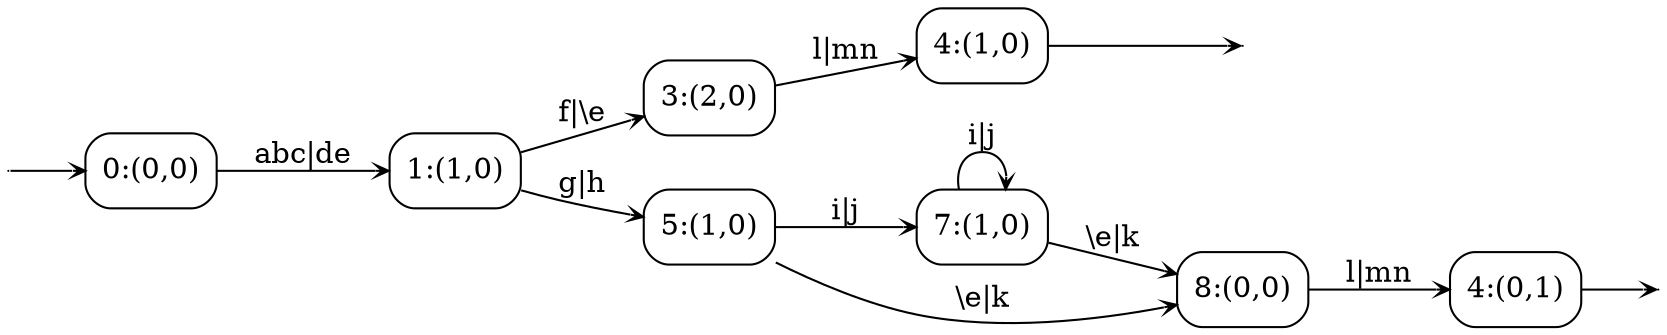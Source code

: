 digraph
{
  vcsn_context = "[abcfgil]* × [dehjkmn]* → 𝔹"
  rankdir = LR
  edge [arrowhead = vee, arrowsize = .6]
  {
    node [shape = point, width = 0]
    I0
    F6
    F7
  }
  {
    node [shape = circle, style = rounded, width = 0.5]
    0 [label = "0:(0,0)", shape = box]
    1 [label = "1:(1,0)", shape = box]
    2 [label = "3:(2,0)", shape = box]
    3 [label = "5:(1,0)", shape = box]
    4 [label = "7:(1,0)", shape = box]
    5 [label = "8:(0,0)", shape = box]
    6 [label = "4:(0,1)", shape = box]
    7 [label = "4:(1,0)", shape = box]
  }
  I0 -> 0
  0 -> 1 [label = "abc|de"]
  1 -> 2 [label = "f|\\e"]
  1 -> 3 [label = "g|h"]
  2 -> 7 [label = "l|mn"]
  3 -> 4 [label = "i|j"]
  3 -> 5 [label = "\\e|k"]
  4 -> 4 [label = "i|j"]
  4 -> 5 [label = "\\e|k"]
  5 -> 6 [label = "l|mn"]
  6 -> F6
  7 -> F7
}
